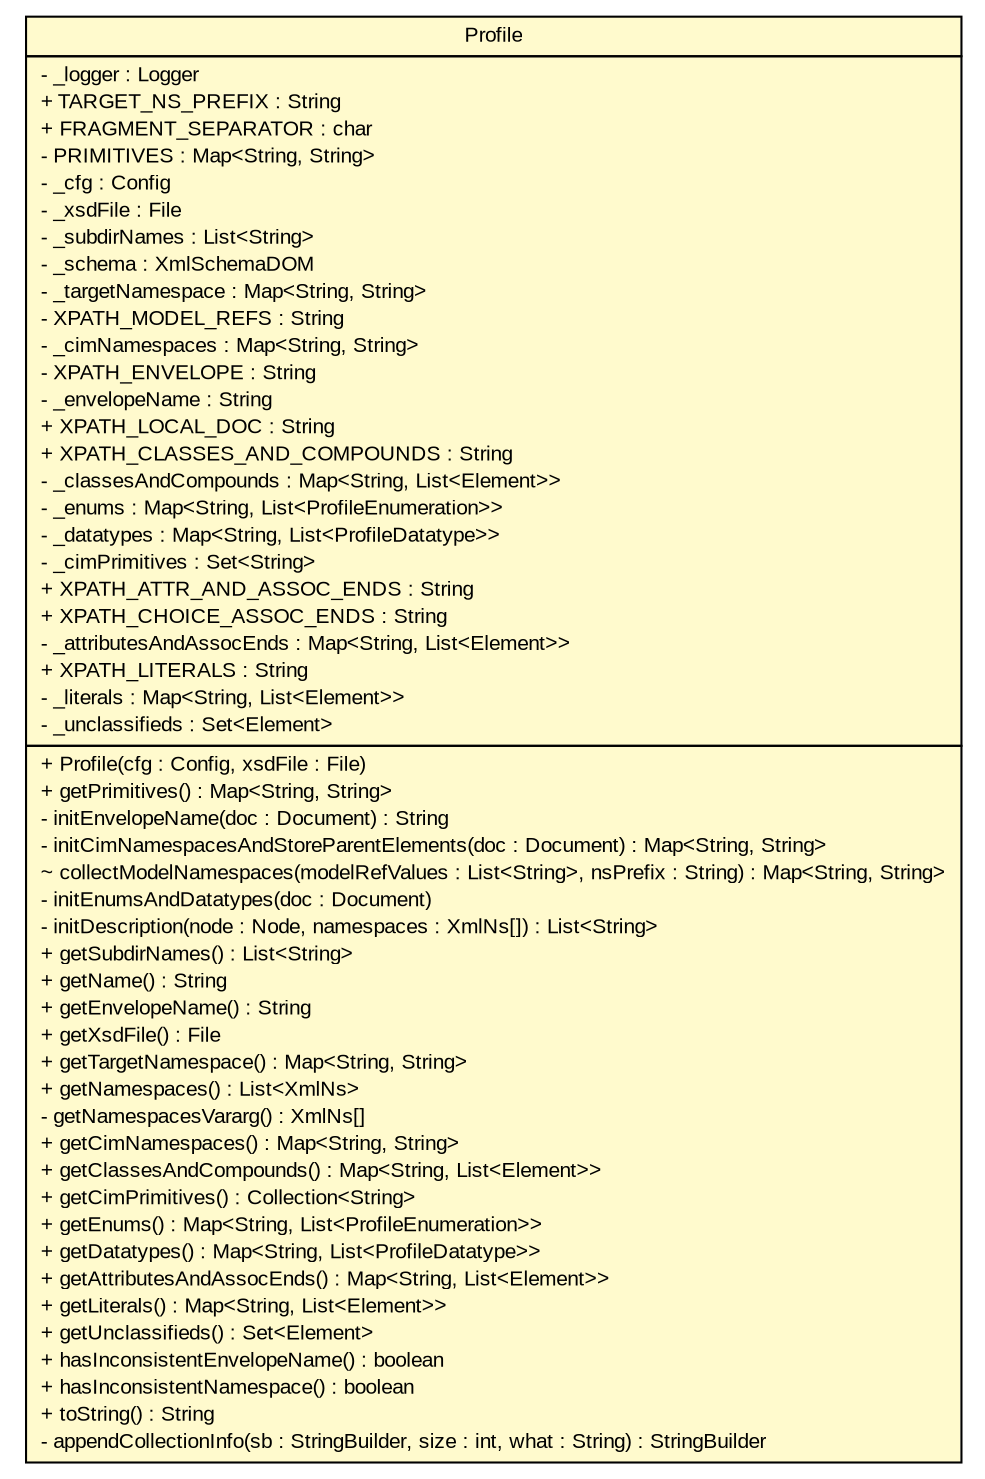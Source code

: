 #!/usr/local/bin/dot
#
# Class diagram 
# Generated by UMLGraph version R5_6_6-6-g3bdff0 (http://www.umlgraph.org/)
#

digraph G {
	edge [fontname="arial",fontsize=10,labelfontname="arial",labelfontsize=10];
	node [fontname="arial",fontsize=10,shape=plaintext];
	nodesep=0.25;
	ranksep=0.5;
	// org.tanjakostic.jcleancim.experimental.builder.xsd.Profile
	c162089 [label=<<table title="org.tanjakostic.jcleancim.experimental.builder.xsd.Profile" border="0" cellborder="1" cellspacing="0" cellpadding="2" port="p" bgcolor="lemonChiffon" href="./Profile.html">
		<tr><td><table border="0" cellspacing="0" cellpadding="1">
<tr><td align="center" balign="center"> Profile </td></tr>
		</table></td></tr>
		<tr><td><table border="0" cellspacing="0" cellpadding="1">
<tr><td align="left" balign="left"> - _logger : Logger </td></tr>
<tr><td align="left" balign="left"> + TARGET_NS_PREFIX : String </td></tr>
<tr><td align="left" balign="left"> + FRAGMENT_SEPARATOR : char </td></tr>
<tr><td align="left" balign="left"> - PRIMITIVES : Map&lt;String, String&gt; </td></tr>
<tr><td align="left" balign="left"> - _cfg : Config </td></tr>
<tr><td align="left" balign="left"> - _xsdFile : File </td></tr>
<tr><td align="left" balign="left"> - _subdirNames : List&lt;String&gt; </td></tr>
<tr><td align="left" balign="left"> - _schema : XmlSchemaDOM </td></tr>
<tr><td align="left" balign="left"> - _targetNamespace : Map&lt;String, String&gt; </td></tr>
<tr><td align="left" balign="left"> - XPATH_MODEL_REFS : String </td></tr>
<tr><td align="left" balign="left"> - _cimNamespaces : Map&lt;String, String&gt; </td></tr>
<tr><td align="left" balign="left"> - XPATH_ENVELOPE : String </td></tr>
<tr><td align="left" balign="left"> - _envelopeName : String </td></tr>
<tr><td align="left" balign="left"> + XPATH_LOCAL_DOC : String </td></tr>
<tr><td align="left" balign="left"> + XPATH_CLASSES_AND_COMPOUNDS : String </td></tr>
<tr><td align="left" balign="left"> - _classesAndCompounds : Map&lt;String, List&lt;Element&gt;&gt; </td></tr>
<tr><td align="left" balign="left"> - _enums : Map&lt;String, List&lt;ProfileEnumeration&gt;&gt; </td></tr>
<tr><td align="left" balign="left"> - _datatypes : Map&lt;String, List&lt;ProfileDatatype&gt;&gt; </td></tr>
<tr><td align="left" balign="left"> - _cimPrimitives : Set&lt;String&gt; </td></tr>
<tr><td align="left" balign="left"> + XPATH_ATTR_AND_ASSOC_ENDS : String </td></tr>
<tr><td align="left" balign="left"> + XPATH_CHOICE_ASSOC_ENDS : String </td></tr>
<tr><td align="left" balign="left"> - _attributesAndAssocEnds : Map&lt;String, List&lt;Element&gt;&gt; </td></tr>
<tr><td align="left" balign="left"> + XPATH_LITERALS : String </td></tr>
<tr><td align="left" balign="left"> - _literals : Map&lt;String, List&lt;Element&gt;&gt; </td></tr>
<tr><td align="left" balign="left"> - _unclassifieds : Set&lt;Element&gt; </td></tr>
		</table></td></tr>
		<tr><td><table border="0" cellspacing="0" cellpadding="1">
<tr><td align="left" balign="left"> + Profile(cfg : Config, xsdFile : File) </td></tr>
<tr><td align="left" balign="left"> + getPrimitives() : Map&lt;String, String&gt; </td></tr>
<tr><td align="left" balign="left"> - initEnvelopeName(doc : Document) : String </td></tr>
<tr><td align="left" balign="left"> - initCimNamespacesAndStoreParentElements(doc : Document) : Map&lt;String, String&gt; </td></tr>
<tr><td align="left" balign="left"> ~ collectModelNamespaces(modelRefValues : List&lt;String&gt;, nsPrefix : String) : Map&lt;String, String&gt; </td></tr>
<tr><td align="left" balign="left"> - initEnumsAndDatatypes(doc : Document) </td></tr>
<tr><td align="left" balign="left"> - initDescription(node : Node, namespaces : XmlNs[]) : List&lt;String&gt; </td></tr>
<tr><td align="left" balign="left"> + getSubdirNames() : List&lt;String&gt; </td></tr>
<tr><td align="left" balign="left"> + getName() : String </td></tr>
<tr><td align="left" balign="left"> + getEnvelopeName() : String </td></tr>
<tr><td align="left" balign="left"> + getXsdFile() : File </td></tr>
<tr><td align="left" balign="left"> + getTargetNamespace() : Map&lt;String, String&gt; </td></tr>
<tr><td align="left" balign="left"> + getNamespaces() : List&lt;XmlNs&gt; </td></tr>
<tr><td align="left" balign="left"> - getNamespacesVararg() : XmlNs[] </td></tr>
<tr><td align="left" balign="left"> + getCimNamespaces() : Map&lt;String, String&gt; </td></tr>
<tr><td align="left" balign="left"> + getClassesAndCompounds() : Map&lt;String, List&lt;Element&gt;&gt; </td></tr>
<tr><td align="left" balign="left"> + getCimPrimitives() : Collection&lt;String&gt; </td></tr>
<tr><td align="left" balign="left"> + getEnums() : Map&lt;String, List&lt;ProfileEnumeration&gt;&gt; </td></tr>
<tr><td align="left" balign="left"> + getDatatypes() : Map&lt;String, List&lt;ProfileDatatype&gt;&gt; </td></tr>
<tr><td align="left" balign="left"> + getAttributesAndAssocEnds() : Map&lt;String, List&lt;Element&gt;&gt; </td></tr>
<tr><td align="left" balign="left"> + getLiterals() : Map&lt;String, List&lt;Element&gt;&gt; </td></tr>
<tr><td align="left" balign="left"> + getUnclassifieds() : Set&lt;Element&gt; </td></tr>
<tr><td align="left" balign="left"> + hasInconsistentEnvelopeName() : boolean </td></tr>
<tr><td align="left" balign="left"> + hasInconsistentNamespace() : boolean </td></tr>
<tr><td align="left" balign="left"> + toString() : String </td></tr>
<tr><td align="left" balign="left"> - appendCollectionInfo(sb : StringBuilder, size : int, what : String) : StringBuilder </td></tr>
		</table></td></tr>
		</table>>, URL="./Profile.html", fontname="arial", fontcolor="black", fontsize=10.0];
}


